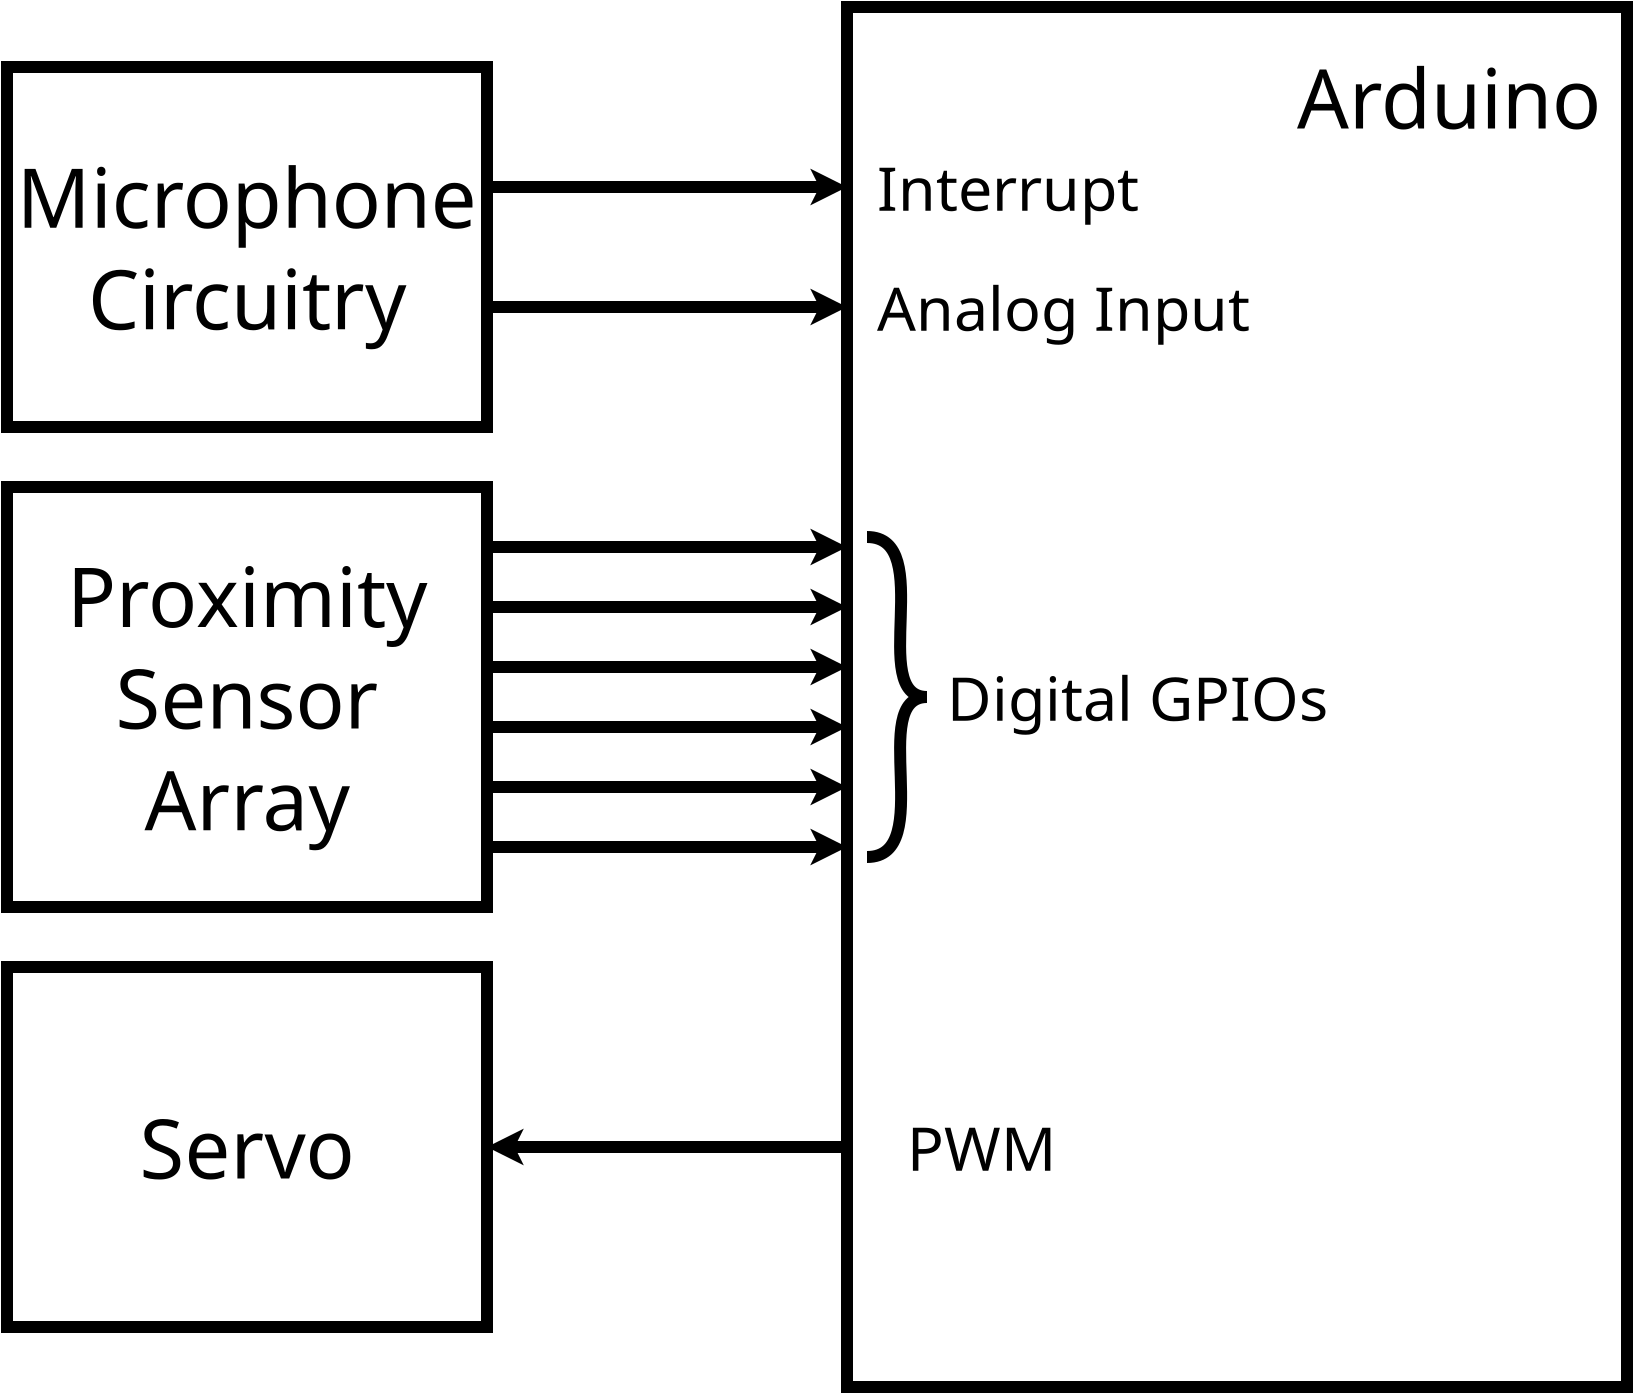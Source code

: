 <?xml version="1.0" encoding="UTF-8"?>
<dia:diagram xmlns:dia="http://www.lysator.liu.se/~alla/dia/">
  <dia:layer name="Background" visible="true" active="true">
    <dia:object type="Standard - Box" version="0" id="O0">
      <dia:attribute name="obj_pos">
        <dia:point val="36,9"/>
      </dia:attribute>
      <dia:attribute name="obj_bb">
        <dia:rectangle val="35.7,8.7;60.3,27.3"/>
      </dia:attribute>
      <dia:attribute name="elem_corner">
        <dia:point val="36,9"/>
      </dia:attribute>
      <dia:attribute name="elem_width">
        <dia:real val="24"/>
      </dia:attribute>
      <dia:attribute name="elem_height">
        <dia:real val="18"/>
      </dia:attribute>
      <dia:attribute name="border_width">
        <dia:real val="0.6"/>
      </dia:attribute>
      <dia:attribute name="show_background">
        <dia:boolean val="false"/>
      </dia:attribute>
    </dia:object>
    <dia:object type="Standard - Text" version="1" id="O1">
      <dia:attribute name="obj_pos">
        <dia:point val="48,18"/>
      </dia:attribute>
      <dia:attribute name="obj_bb">
        <dia:rectangle val="37.855,12.905;58.145,23.095"/>
      </dia:attribute>
      <dia:attribute name="text">
        <dia:composite type="text">
          <dia:attribute name="string">
            <dia:string>#Microphone
Circuitry#</dia:string>
          </dia:attribute>
          <dia:attribute name="font">
            <dia:font family="Source Sans Pro" style="0" name="Courier"/>
          </dia:attribute>
          <dia:attribute name="height">
            <dia:real val="5.08"/>
          </dia:attribute>
          <dia:attribute name="pos">
            <dia:point val="48,16.905"/>
          </dia:attribute>
          <dia:attribute name="color">
            <dia:color val="#000000"/>
          </dia:attribute>
          <dia:attribute name="alignment">
            <dia:enum val="1"/>
          </dia:attribute>
        </dia:composite>
      </dia:attribute>
      <dia:attribute name="valign">
        <dia:enum val="2"/>
      </dia:attribute>
      <dia:connections>
        <dia:connection handle="0" to="O0" connection="8"/>
      </dia:connections>
    </dia:object>
    <dia:object type="Standard - Text" version="1" id="O2">
      <dia:attribute name="obj_pos">
        <dia:point val="48,40.5"/>
      </dia:attribute>
      <dia:attribute name="obj_bb">
        <dia:rectangle val="39.871,32.865;56.129,48.135"/>
      </dia:attribute>
      <dia:attribute name="text">
        <dia:composite type="text">
          <dia:attribute name="string">
            <dia:string>#Proximity
Sensor
Array#</dia:string>
          </dia:attribute>
          <dia:attribute name="font">
            <dia:font family="Source Sans Pro" style="0" name="Courier"/>
          </dia:attribute>
          <dia:attribute name="height">
            <dia:real val="5.08"/>
          </dia:attribute>
          <dia:attribute name="pos">
            <dia:point val="48,36.865"/>
          </dia:attribute>
          <dia:attribute name="color">
            <dia:color val="#000000"/>
          </dia:attribute>
          <dia:attribute name="alignment">
            <dia:enum val="1"/>
          </dia:attribute>
        </dia:composite>
      </dia:attribute>
      <dia:attribute name="valign">
        <dia:enum val="2"/>
      </dia:attribute>
      <dia:connections>
        <dia:connection handle="0" to="O18" connection="8"/>
      </dia:connections>
    </dia:object>
    <dia:object type="Standard - Text" version="1" id="O3">
      <dia:attribute name="obj_pos">
        <dia:point val="48,63"/>
      </dia:attribute>
      <dia:attribute name="obj_bb">
        <dia:rectangle val="43.109,60.445;52.891,65.555"/>
      </dia:attribute>
      <dia:attribute name="text">
        <dia:composite type="text">
          <dia:attribute name="string">
            <dia:string>#Servo#</dia:string>
          </dia:attribute>
          <dia:attribute name="font">
            <dia:font family="Source Sans Pro" style="0" name="Courier"/>
          </dia:attribute>
          <dia:attribute name="height">
            <dia:real val="5.08"/>
          </dia:attribute>
          <dia:attribute name="pos">
            <dia:point val="48,64.445"/>
          </dia:attribute>
          <dia:attribute name="color">
            <dia:color val="#000000"/>
          </dia:attribute>
          <dia:attribute name="alignment">
            <dia:enum val="1"/>
          </dia:attribute>
        </dia:composite>
      </dia:attribute>
      <dia:attribute name="valign">
        <dia:enum val="2"/>
      </dia:attribute>
      <dia:connections>
        <dia:connection handle="0" to="O19" connection="8"/>
      </dia:connections>
    </dia:object>
    <dia:object type="Standard - Box" version="0" id="O4">
      <dia:attribute name="obj_pos">
        <dia:point val="78,6"/>
      </dia:attribute>
      <dia:attribute name="obj_bb">
        <dia:rectangle val="77.7,5.7;117.3,75.3"/>
      </dia:attribute>
      <dia:attribute name="elem_corner">
        <dia:point val="78,6"/>
      </dia:attribute>
      <dia:attribute name="elem_width">
        <dia:real val="39"/>
      </dia:attribute>
      <dia:attribute name="elem_height">
        <dia:real val="69"/>
      </dia:attribute>
      <dia:attribute name="border_width">
        <dia:real val="0.6"/>
      </dia:attribute>
      <dia:attribute name="show_background">
        <dia:boolean val="false"/>
      </dia:attribute>
    </dia:object>
    <dia:object type="Standard - Text" version="1" id="O5">
      <dia:attribute name="obj_pos">
        <dia:point val="100.5,10.5"/>
      </dia:attribute>
      <dia:attribute name="obj_bb">
        <dia:rectangle val="100.5,7.945;113.975,13.055"/>
      </dia:attribute>
      <dia:attribute name="text">
        <dia:composite type="text">
          <dia:attribute name="string">
            <dia:string>#Arduino#</dia:string>
          </dia:attribute>
          <dia:attribute name="font">
            <dia:font family="Source Sans Pro" style="0" name="Courier"/>
          </dia:attribute>
          <dia:attribute name="height">
            <dia:real val="5.08"/>
          </dia:attribute>
          <dia:attribute name="pos">
            <dia:point val="100.5,11.945"/>
          </dia:attribute>
          <dia:attribute name="color">
            <dia:color val="#000000"/>
          </dia:attribute>
          <dia:attribute name="alignment">
            <dia:enum val="0"/>
          </dia:attribute>
        </dia:composite>
      </dia:attribute>
      <dia:attribute name="valign">
        <dia:enum val="2"/>
      </dia:attribute>
    </dia:object>
    <dia:object type="Standard - Text" version="1" id="O6">
      <dia:attribute name="obj_pos">
        <dia:point val="79.5,21"/>
      </dia:attribute>
      <dia:attribute name="obj_bb">
        <dia:rectangle val="79.5,19.084;95.785,22.916"/>
      </dia:attribute>
      <dia:attribute name="text">
        <dia:composite type="text">
          <dia:attribute name="string">
            <dia:string>#Analog Input#</dia:string>
          </dia:attribute>
          <dia:attribute name="font">
            <dia:font family="Source Sans Pro" style="0" name="Courier"/>
          </dia:attribute>
          <dia:attribute name="height">
            <dia:real val="3.81"/>
          </dia:attribute>
          <dia:attribute name="pos">
            <dia:point val="79.5,22.084"/>
          </dia:attribute>
          <dia:attribute name="color">
            <dia:color val="#000000"/>
          </dia:attribute>
          <dia:attribute name="alignment">
            <dia:enum val="0"/>
          </dia:attribute>
        </dia:composite>
      </dia:attribute>
      <dia:attribute name="valign">
        <dia:enum val="2"/>
      </dia:attribute>
    </dia:object>
    <dia:object type="Standard - Text" version="1" id="O7">
      <dia:attribute name="obj_pos">
        <dia:point val="79.5,15"/>
      </dia:attribute>
      <dia:attribute name="obj_bb">
        <dia:rectangle val="79.5,13.084;90.912,16.916"/>
      </dia:attribute>
      <dia:attribute name="text">
        <dia:composite type="text">
          <dia:attribute name="string">
            <dia:string>#Interrupt#</dia:string>
          </dia:attribute>
          <dia:attribute name="font">
            <dia:font family="Source Sans Pro" style="0" name="Courier"/>
          </dia:attribute>
          <dia:attribute name="height">
            <dia:real val="3.81"/>
          </dia:attribute>
          <dia:attribute name="pos">
            <dia:point val="79.5,16.084"/>
          </dia:attribute>
          <dia:attribute name="color">
            <dia:color val="#000000"/>
          </dia:attribute>
          <dia:attribute name="alignment">
            <dia:enum val="0"/>
          </dia:attribute>
        </dia:composite>
      </dia:attribute>
      <dia:attribute name="valign">
        <dia:enum val="2"/>
      </dia:attribute>
    </dia:object>
    <dia:object type="Standard - Text" version="1" id="O8">
      <dia:attribute name="obj_pos">
        <dia:point val="83,40.5"/>
      </dia:attribute>
      <dia:attribute name="obj_bb">
        <dia:rectangle val="83,38.584;99.505,42.416"/>
      </dia:attribute>
      <dia:attribute name="text">
        <dia:composite type="text">
          <dia:attribute name="string">
            <dia:string>#Digital GPIOs#</dia:string>
          </dia:attribute>
          <dia:attribute name="font">
            <dia:font family="Source Sans Pro" style="0" name="Courier"/>
          </dia:attribute>
          <dia:attribute name="height">
            <dia:real val="3.81"/>
          </dia:attribute>
          <dia:attribute name="pos">
            <dia:point val="83,41.584"/>
          </dia:attribute>
          <dia:attribute name="color">
            <dia:color val="#000000"/>
          </dia:attribute>
          <dia:attribute name="alignment">
            <dia:enum val="0"/>
          </dia:attribute>
        </dia:composite>
      </dia:attribute>
      <dia:attribute name="valign">
        <dia:enum val="2"/>
      </dia:attribute>
    </dia:object>
    <dia:object type="Standard - Text" version="1" id="O9">
      <dia:attribute name="obj_pos">
        <dia:point val="81,63"/>
      </dia:attribute>
      <dia:attribute name="obj_bb">
        <dia:rectangle val="81,61.084;87.335,64.916"/>
      </dia:attribute>
      <dia:attribute name="text">
        <dia:composite type="text">
          <dia:attribute name="string">
            <dia:string>#PWM#</dia:string>
          </dia:attribute>
          <dia:attribute name="font">
            <dia:font family="Source Sans Pro" style="0" name="Courier"/>
          </dia:attribute>
          <dia:attribute name="height">
            <dia:real val="3.81"/>
          </dia:attribute>
          <dia:attribute name="pos">
            <dia:point val="81,64.084"/>
          </dia:attribute>
          <dia:attribute name="color">
            <dia:color val="#000000"/>
          </dia:attribute>
          <dia:attribute name="alignment">
            <dia:enum val="0"/>
          </dia:attribute>
        </dia:composite>
      </dia:attribute>
      <dia:attribute name="valign">
        <dia:enum val="2"/>
      </dia:attribute>
    </dia:object>
    <dia:object type="Standard - Line" version="0" id="O10">
      <dia:attribute name="obj_pos">
        <dia:point val="60,15"/>
      </dia:attribute>
      <dia:attribute name="obj_bb">
        <dia:rectangle val="59.7,14.079;78.671,15.921"/>
      </dia:attribute>
      <dia:attribute name="conn_endpoints">
        <dia:point val="60,15"/>
        <dia:point val="78,15"/>
      </dia:attribute>
      <dia:attribute name="numcp">
        <dia:int val="1"/>
      </dia:attribute>
      <dia:attribute name="line_width">
        <dia:real val="0.6"/>
      </dia:attribute>
      <dia:attribute name="end_arrow">
        <dia:enum val="22"/>
      </dia:attribute>
      <dia:attribute name="end_arrow_length">
        <dia:real val="0.5"/>
      </dia:attribute>
      <dia:attribute name="end_arrow_width">
        <dia:real val="0.5"/>
      </dia:attribute>
    </dia:object>
    <dia:object type="Standard - Line" version="0" id="O11">
      <dia:attribute name="obj_pos">
        <dia:point val="60,45"/>
      </dia:attribute>
      <dia:attribute name="obj_bb">
        <dia:rectangle val="59.7,44.079;78.671,45.921"/>
      </dia:attribute>
      <dia:attribute name="conn_endpoints">
        <dia:point val="60,45"/>
        <dia:point val="78,45"/>
      </dia:attribute>
      <dia:attribute name="numcp">
        <dia:int val="1"/>
      </dia:attribute>
      <dia:attribute name="line_width">
        <dia:real val="0.6"/>
      </dia:attribute>
      <dia:attribute name="end_arrow">
        <dia:enum val="22"/>
      </dia:attribute>
      <dia:attribute name="end_arrow_length">
        <dia:real val="0.5"/>
      </dia:attribute>
      <dia:attribute name="end_arrow_width">
        <dia:real val="0.5"/>
      </dia:attribute>
    </dia:object>
    <dia:object type="Standard - Line" version="0" id="O12">
      <dia:attribute name="obj_pos">
        <dia:point val="60,33"/>
      </dia:attribute>
      <dia:attribute name="obj_bb">
        <dia:rectangle val="59.7,32.079;78.671,33.921"/>
      </dia:attribute>
      <dia:attribute name="conn_endpoints">
        <dia:point val="60,33"/>
        <dia:point val="78,33"/>
      </dia:attribute>
      <dia:attribute name="numcp">
        <dia:int val="1"/>
      </dia:attribute>
      <dia:attribute name="line_width">
        <dia:real val="0.6"/>
      </dia:attribute>
      <dia:attribute name="end_arrow">
        <dia:enum val="22"/>
      </dia:attribute>
      <dia:attribute name="end_arrow_length">
        <dia:real val="0.5"/>
      </dia:attribute>
      <dia:attribute name="end_arrow_width">
        <dia:real val="0.5"/>
      </dia:attribute>
    </dia:object>
    <dia:object type="Standard - Line" version="0" id="O13">
      <dia:attribute name="obj_pos">
        <dia:point val="60,39"/>
      </dia:attribute>
      <dia:attribute name="obj_bb">
        <dia:rectangle val="59.7,38.079;78.671,39.921"/>
      </dia:attribute>
      <dia:attribute name="conn_endpoints">
        <dia:point val="60,39"/>
        <dia:point val="78,39"/>
      </dia:attribute>
      <dia:attribute name="numcp">
        <dia:int val="1"/>
      </dia:attribute>
      <dia:attribute name="line_width">
        <dia:real val="0.6"/>
      </dia:attribute>
      <dia:attribute name="end_arrow">
        <dia:enum val="22"/>
      </dia:attribute>
      <dia:attribute name="end_arrow_length">
        <dia:real val="0.5"/>
      </dia:attribute>
      <dia:attribute name="end_arrow_width">
        <dia:real val="0.5"/>
      </dia:attribute>
    </dia:object>
    <dia:object type="Standard - Line" version="0" id="O14">
      <dia:attribute name="obj_pos">
        <dia:point val="60,42"/>
      </dia:attribute>
      <dia:attribute name="obj_bb">
        <dia:rectangle val="59.7,41.079;78.671,42.921"/>
      </dia:attribute>
      <dia:attribute name="conn_endpoints">
        <dia:point val="60,42"/>
        <dia:point val="78,42"/>
      </dia:attribute>
      <dia:attribute name="numcp">
        <dia:int val="1"/>
      </dia:attribute>
      <dia:attribute name="line_width">
        <dia:real val="0.6"/>
      </dia:attribute>
      <dia:attribute name="end_arrow">
        <dia:enum val="22"/>
      </dia:attribute>
      <dia:attribute name="end_arrow_length">
        <dia:real val="0.5"/>
      </dia:attribute>
      <dia:attribute name="end_arrow_width">
        <dia:real val="0.5"/>
      </dia:attribute>
    </dia:object>
    <dia:object type="Standard - Line" version="0" id="O15">
      <dia:attribute name="obj_pos">
        <dia:point val="60,21"/>
      </dia:attribute>
      <dia:attribute name="obj_bb">
        <dia:rectangle val="59.7,20.079;78.671,21.921"/>
      </dia:attribute>
      <dia:attribute name="conn_endpoints">
        <dia:point val="60,21"/>
        <dia:point val="78,21"/>
      </dia:attribute>
      <dia:attribute name="numcp">
        <dia:int val="1"/>
      </dia:attribute>
      <dia:attribute name="line_width">
        <dia:real val="0.6"/>
      </dia:attribute>
      <dia:attribute name="end_arrow">
        <dia:enum val="22"/>
      </dia:attribute>
      <dia:attribute name="end_arrow_length">
        <dia:real val="0.5"/>
      </dia:attribute>
      <dia:attribute name="end_arrow_width">
        <dia:real val="0.5"/>
      </dia:attribute>
    </dia:object>
    <dia:object type="Standard - Line" version="0" id="O16">
      <dia:attribute name="obj_pos">
        <dia:point val="60,36"/>
      </dia:attribute>
      <dia:attribute name="obj_bb">
        <dia:rectangle val="59.7,35.079;78.671,36.921"/>
      </dia:attribute>
      <dia:attribute name="conn_endpoints">
        <dia:point val="60,36"/>
        <dia:point val="78,36"/>
      </dia:attribute>
      <dia:attribute name="numcp">
        <dia:int val="1"/>
      </dia:attribute>
      <dia:attribute name="line_width">
        <dia:real val="0.6"/>
      </dia:attribute>
      <dia:attribute name="end_arrow">
        <dia:enum val="22"/>
      </dia:attribute>
      <dia:attribute name="end_arrow_length">
        <dia:real val="0.5"/>
      </dia:attribute>
      <dia:attribute name="end_arrow_width">
        <dia:real val="0.5"/>
      </dia:attribute>
    </dia:object>
    <dia:object type="Standard - Line" version="0" id="O17">
      <dia:attribute name="obj_pos">
        <dia:point val="60,48"/>
      </dia:attribute>
      <dia:attribute name="obj_bb">
        <dia:rectangle val="59.7,47.079;78.671,48.921"/>
      </dia:attribute>
      <dia:attribute name="conn_endpoints">
        <dia:point val="60,48"/>
        <dia:point val="78,48"/>
      </dia:attribute>
      <dia:attribute name="numcp">
        <dia:int val="1"/>
      </dia:attribute>
      <dia:attribute name="line_width">
        <dia:real val="0.6"/>
      </dia:attribute>
      <dia:attribute name="end_arrow">
        <dia:enum val="22"/>
      </dia:attribute>
      <dia:attribute name="end_arrow_length">
        <dia:real val="0.5"/>
      </dia:attribute>
      <dia:attribute name="end_arrow_width">
        <dia:real val="0.5"/>
      </dia:attribute>
    </dia:object>
    <dia:object type="Standard - Box" version="0" id="O18">
      <dia:attribute name="obj_pos">
        <dia:point val="36,30"/>
      </dia:attribute>
      <dia:attribute name="obj_bb">
        <dia:rectangle val="35.7,29.7;60.3,51.3"/>
      </dia:attribute>
      <dia:attribute name="elem_corner">
        <dia:point val="36,30"/>
      </dia:attribute>
      <dia:attribute name="elem_width">
        <dia:real val="24"/>
      </dia:attribute>
      <dia:attribute name="elem_height">
        <dia:real val="21"/>
      </dia:attribute>
      <dia:attribute name="border_width">
        <dia:real val="0.6"/>
      </dia:attribute>
      <dia:attribute name="show_background">
        <dia:boolean val="false"/>
      </dia:attribute>
    </dia:object>
    <dia:object type="Standard - Box" version="0" id="O19">
      <dia:attribute name="obj_pos">
        <dia:point val="36,54"/>
      </dia:attribute>
      <dia:attribute name="obj_bb">
        <dia:rectangle val="35.7,53.7;60.3,72.3"/>
      </dia:attribute>
      <dia:attribute name="elem_corner">
        <dia:point val="36,54"/>
      </dia:attribute>
      <dia:attribute name="elem_width">
        <dia:real val="24"/>
      </dia:attribute>
      <dia:attribute name="elem_height">
        <dia:real val="18"/>
      </dia:attribute>
      <dia:attribute name="border_width">
        <dia:real val="0.6"/>
      </dia:attribute>
      <dia:attribute name="show_background">
        <dia:boolean val="false"/>
      </dia:attribute>
    </dia:object>
    <dia:object type="Standard - Line" version="0" id="O20">
      <dia:attribute name="obj_pos">
        <dia:point val="78,63"/>
      </dia:attribute>
      <dia:attribute name="obj_bb">
        <dia:rectangle val="59.329,62.079;78.3,63.921"/>
      </dia:attribute>
      <dia:attribute name="conn_endpoints">
        <dia:point val="78,63"/>
        <dia:point val="60,63"/>
      </dia:attribute>
      <dia:attribute name="numcp">
        <dia:int val="1"/>
      </dia:attribute>
      <dia:attribute name="line_width">
        <dia:real val="0.6"/>
      </dia:attribute>
      <dia:attribute name="end_arrow">
        <dia:enum val="22"/>
      </dia:attribute>
      <dia:attribute name="end_arrow_length">
        <dia:real val="0.5"/>
      </dia:attribute>
      <dia:attribute name="end_arrow_width">
        <dia:real val="0.5"/>
      </dia:attribute>
      <dia:connections>
        <dia:connection handle="1" to="O19" connection="4"/>
      </dia:connections>
    </dia:object>
    <dia:object type="Standard - BezierLine" version="0" id="O21">
      <dia:attribute name="obj_pos">
        <dia:point val="82,40.5"/>
      </dia:attribute>
      <dia:attribute name="obj_bb">
        <dia:rectangle val="78.7,32.2;82.3,40.8"/>
      </dia:attribute>
      <dia:attribute name="bez_points">
        <dia:point val="82,40.5"/>
        <dia:point val="79,40.5"/>
        <dia:point val="82.5,32.5"/>
        <dia:point val="79,32.5"/>
      </dia:attribute>
      <dia:attribute name="corner_types">
        <dia:enum val="0"/>
        <dia:enum val="0"/>
      </dia:attribute>
      <dia:attribute name="line_width">
        <dia:real val="0.6"/>
      </dia:attribute>
    </dia:object>
    <dia:object type="Standard - BezierLine" version="0" id="O22">
      <dia:attribute name="obj_pos">
        <dia:point val="82,40.5"/>
      </dia:attribute>
      <dia:attribute name="obj_bb">
        <dia:rectangle val="78.7,40.2;82.3,48.8"/>
      </dia:attribute>
      <dia:attribute name="bez_points">
        <dia:point val="82,40.5"/>
        <dia:point val="79,40.5"/>
        <dia:point val="82.5,48.5"/>
        <dia:point val="79,48.5"/>
      </dia:attribute>
      <dia:attribute name="corner_types">
        <dia:enum val="0"/>
        <dia:enum val="0"/>
      </dia:attribute>
      <dia:attribute name="line_width">
        <dia:real val="0.6"/>
      </dia:attribute>
    </dia:object>
  </dia:layer>
</dia:diagram>
